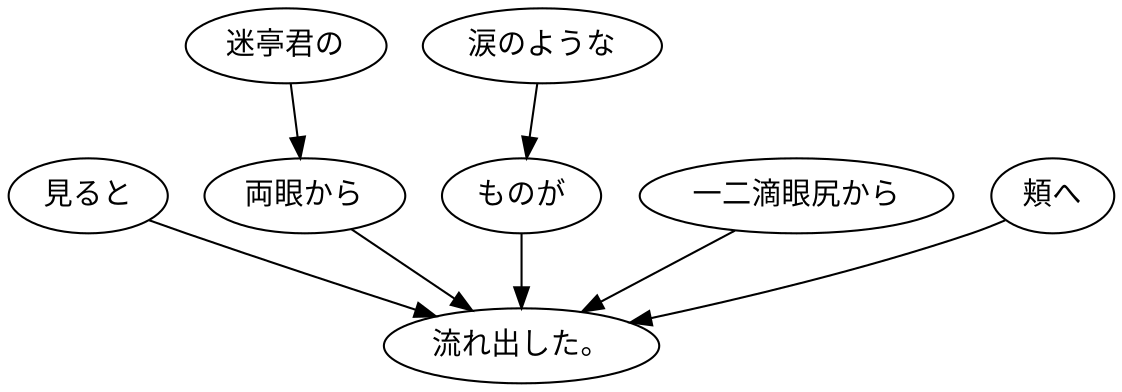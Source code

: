 digraph graph3536 {
	node0 [label="見ると"];
	node1 [label="迷亭君の"];
	node2 [label="両眼から"];
	node3 [label="涙のような"];
	node4 [label="ものが"];
	node5 [label="一二滴眼尻から"];
	node6 [label="頬へ"];
	node7 [label="流れ出した。"];
	node0 -> node7;
	node1 -> node2;
	node2 -> node7;
	node3 -> node4;
	node4 -> node7;
	node5 -> node7;
	node6 -> node7;
}
